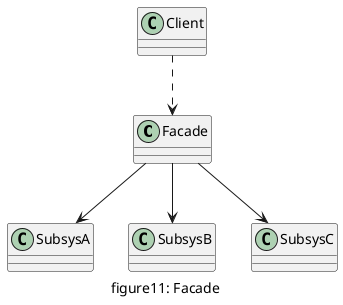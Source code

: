 @startuml "figure11_facade"
caption figure11: Facade

class Facade{}
class SubsysA{}
class SubsysB{}
class SubsysC{}
class Client{}

Facade --> SubsysA
Facade --> SubsysB
Facade --> SubsysC
Client ..> Facade

@enduml